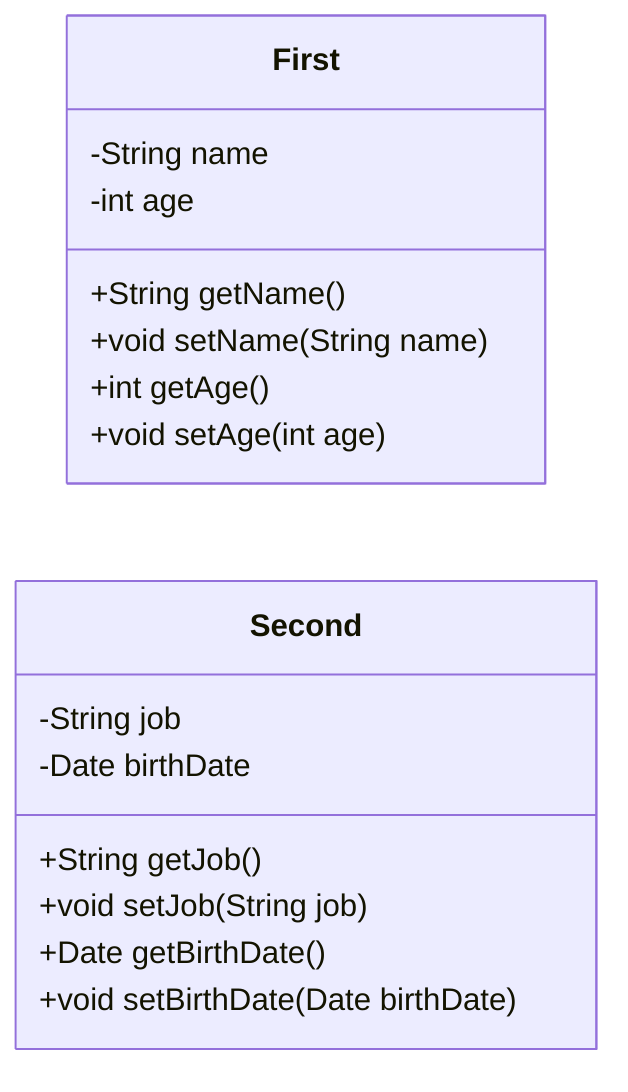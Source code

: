 classDiagram
    direction LR
    class First {
        -String name
        -int age
        +String getName()
        +void setName(String name)
        +int getAge()
        +void setAge(int age)
    }

    class Second {
        -String job
        -Date birthDate
        +String getJob()
        +void setJob(String job)
        +Date getBirthDate()
        +void setBirthDate(Date birthDate)
    }

    click Second href "https://t.me/m3md69" "Mohamed Sadawy"
